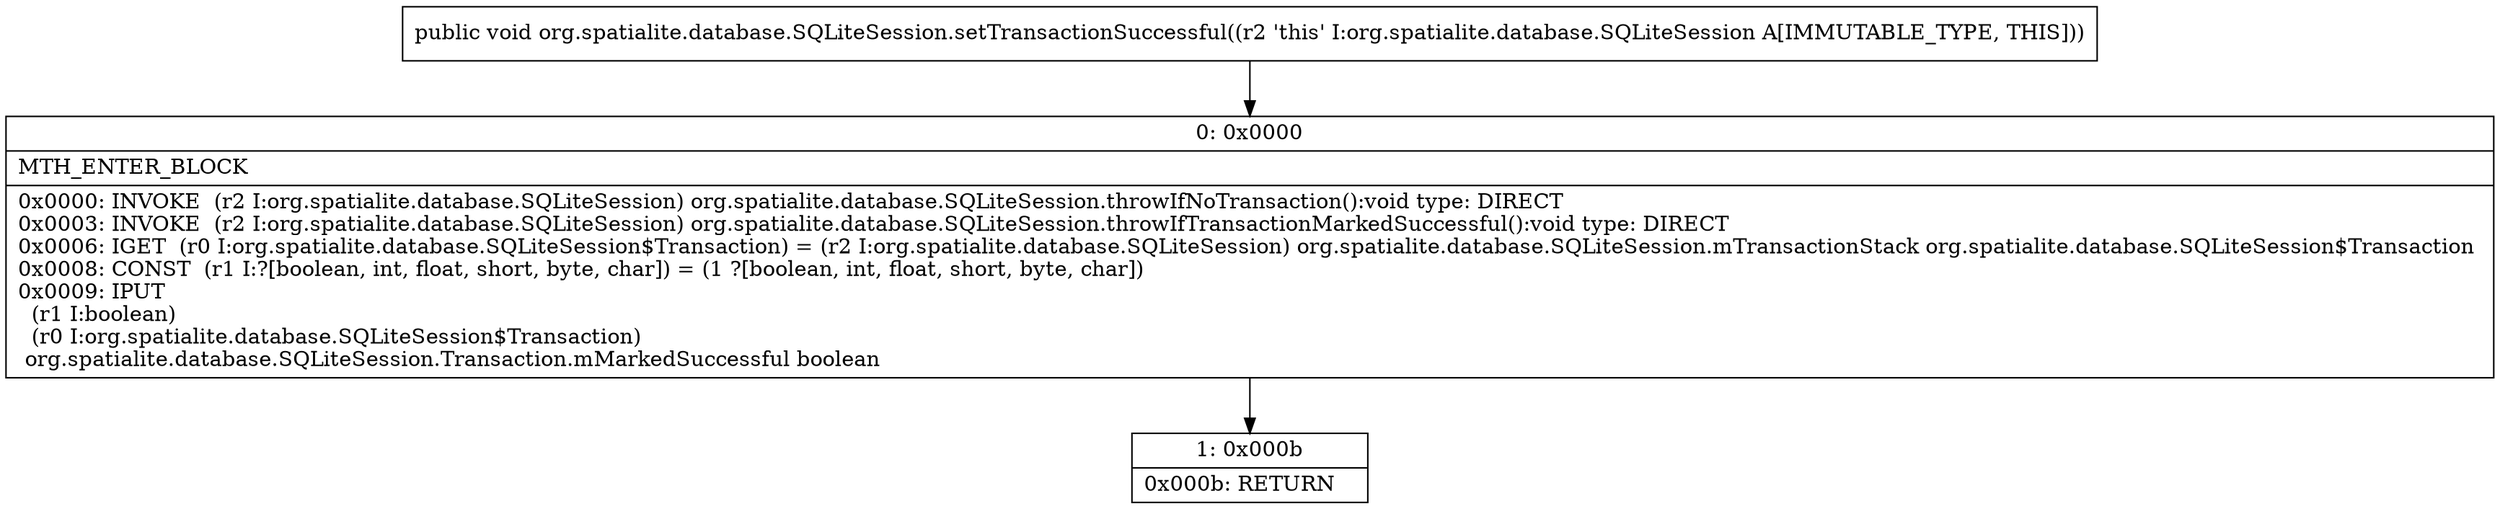 digraph "CFG fororg.spatialite.database.SQLiteSession.setTransactionSuccessful()V" {
Node_0 [shape=record,label="{0\:\ 0x0000|MTH_ENTER_BLOCK\l|0x0000: INVOKE  (r2 I:org.spatialite.database.SQLiteSession) org.spatialite.database.SQLiteSession.throwIfNoTransaction():void type: DIRECT \l0x0003: INVOKE  (r2 I:org.spatialite.database.SQLiteSession) org.spatialite.database.SQLiteSession.throwIfTransactionMarkedSuccessful():void type: DIRECT \l0x0006: IGET  (r0 I:org.spatialite.database.SQLiteSession$Transaction) = (r2 I:org.spatialite.database.SQLiteSession) org.spatialite.database.SQLiteSession.mTransactionStack org.spatialite.database.SQLiteSession$Transaction \l0x0008: CONST  (r1 I:?[boolean, int, float, short, byte, char]) = (1 ?[boolean, int, float, short, byte, char]) \l0x0009: IPUT  \l  (r1 I:boolean)\l  (r0 I:org.spatialite.database.SQLiteSession$Transaction)\l org.spatialite.database.SQLiteSession.Transaction.mMarkedSuccessful boolean \l}"];
Node_1 [shape=record,label="{1\:\ 0x000b|0x000b: RETURN   \l}"];
MethodNode[shape=record,label="{public void org.spatialite.database.SQLiteSession.setTransactionSuccessful((r2 'this' I:org.spatialite.database.SQLiteSession A[IMMUTABLE_TYPE, THIS])) }"];
MethodNode -> Node_0;
Node_0 -> Node_1;
}

